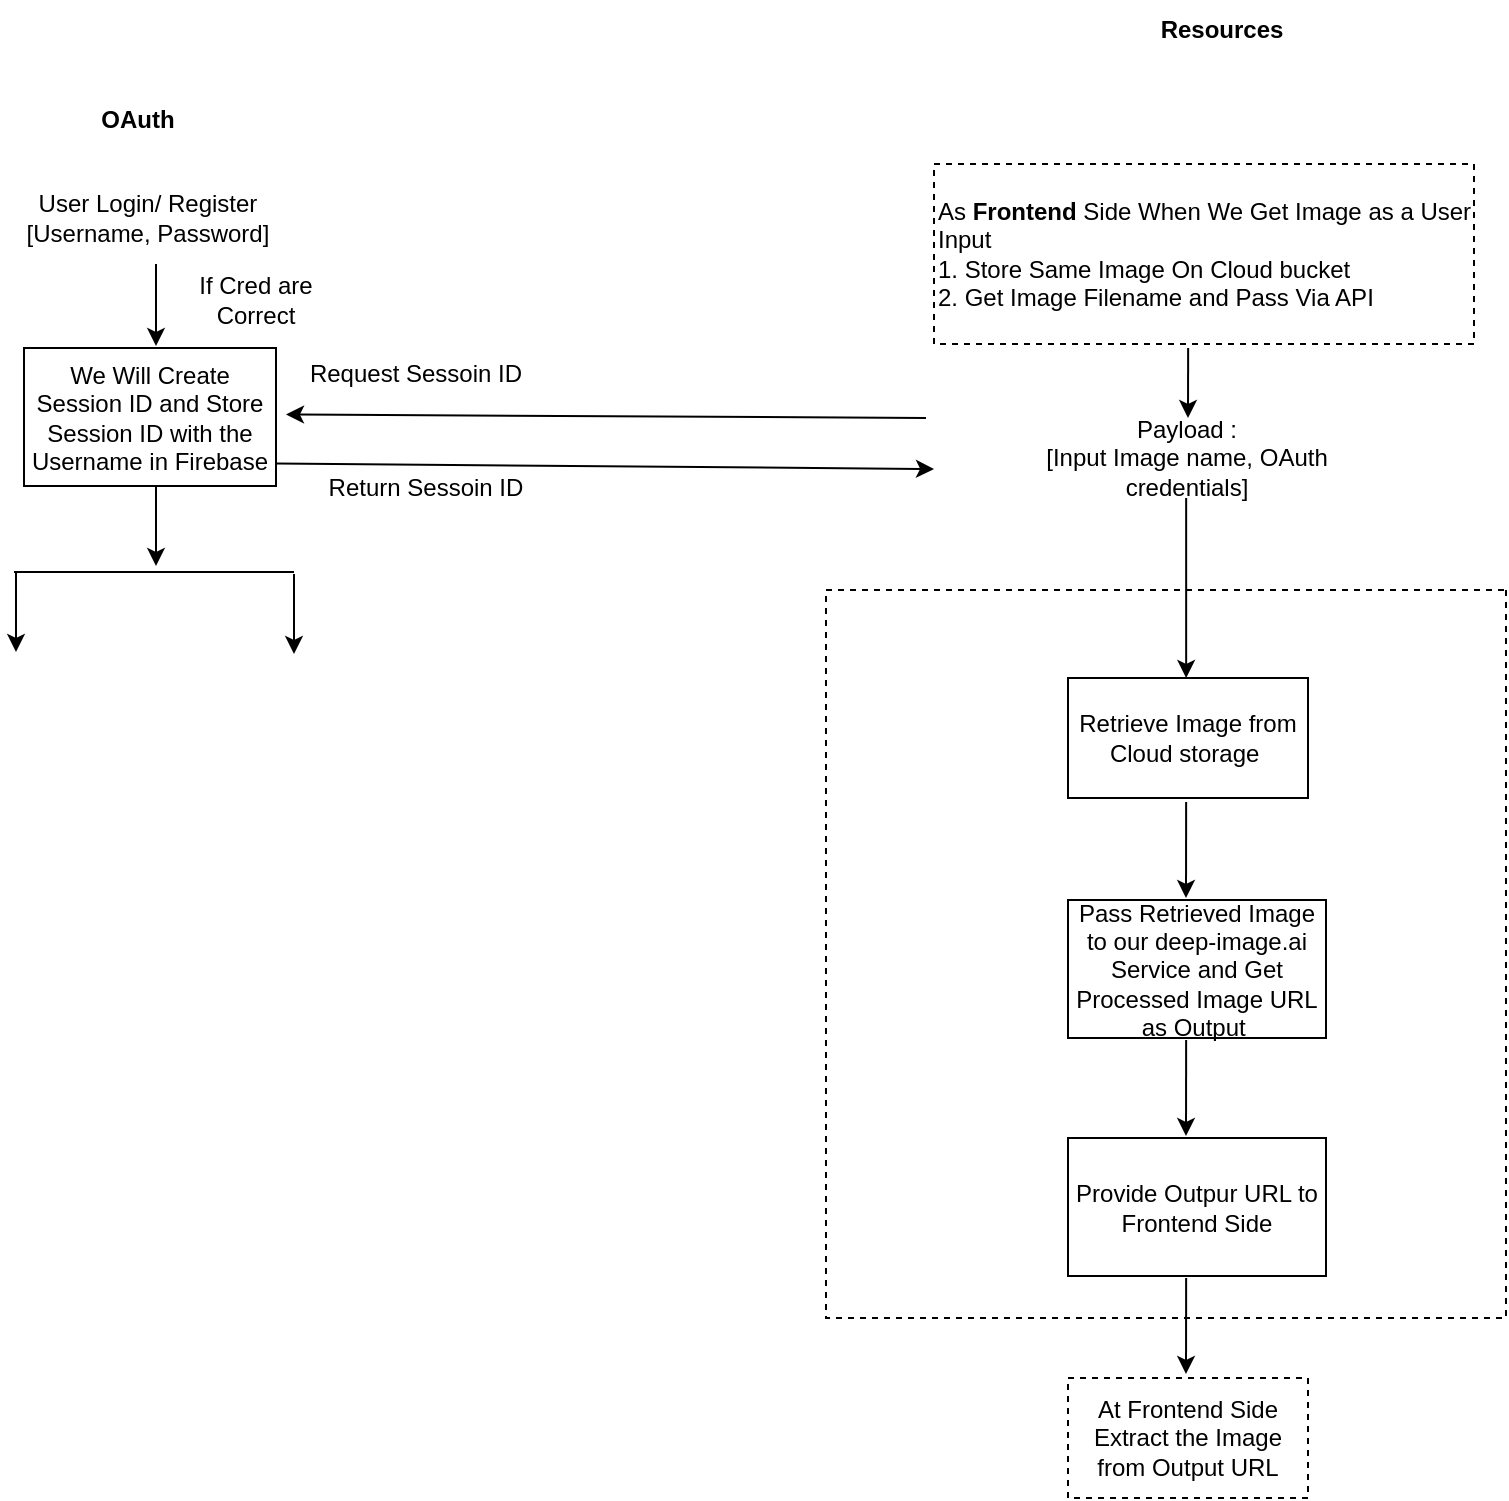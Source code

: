 <mxfile version="26.0.10">
  <diagram name="Page-1" id="K4-uMQUCCdzaDDjiR1Aa">
    <mxGraphModel dx="2247" dy="1954" grid="1" gridSize="10" guides="1" tooltips="1" connect="1" arrows="1" fold="1" page="1" pageScale="1" pageWidth="827" pageHeight="1169" math="0" shadow="0">
      <root>
        <mxCell id="0" />
        <mxCell id="1" parent="0" />
        <mxCell id="S0pkvh6AxldaCvJyQXTE-1" value="" style="rounded=0;whiteSpace=wrap;html=1;direction=south;dashed=1;" vertex="1" parent="1">
          <mxGeometry x="270" y="156" width="340" height="364" as="geometry" />
        </mxCell>
        <mxCell id="S0pkvh6AxldaCvJyQXTE-2" value="Payload :&lt;div&gt;[Input Image name, OAuth credentials]&lt;/div&gt;" style="text;html=1;align=center;verticalAlign=middle;whiteSpace=wrap;rounded=0;" vertex="1" parent="1">
          <mxGeometry x="351" y="75" width="199" height="30" as="geometry" />
        </mxCell>
        <mxCell id="S0pkvh6AxldaCvJyQXTE-4" value="" style="endArrow=classic;html=1;rounded=0;" edge="1" parent="1">
          <mxGeometry width="50" height="50" relative="1" as="geometry">
            <mxPoint x="450.08" y="110" as="sourcePoint" />
            <mxPoint x="450.08" y="200" as="targetPoint" />
          </mxGeometry>
        </mxCell>
        <mxCell id="S0pkvh6AxldaCvJyQXTE-5" value="Retrieve Image from Cloud storage&amp;nbsp;" style="rounded=0;whiteSpace=wrap;html=1;" vertex="1" parent="1">
          <mxGeometry x="391" y="200" width="120" height="60" as="geometry" />
        </mxCell>
        <mxCell id="S0pkvh6AxldaCvJyQXTE-6" value="As &lt;b&gt;Frontend&lt;/b&gt; Side When We Get Image as a User Input&lt;div&gt;1. Store Same Image On Cloud bucket&lt;/div&gt;&lt;div&gt;2. Get Image Filename and Pass Via API&lt;/div&gt;" style="rounded=0;whiteSpace=wrap;html=1;align=left;dashed=1;" vertex="1" parent="1">
          <mxGeometry x="324" y="-57" width="270" height="90" as="geometry" />
        </mxCell>
        <mxCell id="S0pkvh6AxldaCvJyQXTE-7" value="" style="endArrow=classic;html=1;rounded=0;" edge="1" parent="1">
          <mxGeometry width="50" height="50" relative="1" as="geometry">
            <mxPoint x="451.08" y="35" as="sourcePoint" />
            <mxPoint x="451" y="70" as="targetPoint" />
          </mxGeometry>
        </mxCell>
        <mxCell id="S0pkvh6AxldaCvJyQXTE-8" value="" style="endArrow=classic;html=1;rounded=0;" edge="1" parent="1">
          <mxGeometry width="50" height="50" relative="1" as="geometry">
            <mxPoint x="450.08" y="262" as="sourcePoint" />
            <mxPoint x="450" y="310" as="targetPoint" />
          </mxGeometry>
        </mxCell>
        <mxCell id="S0pkvh6AxldaCvJyQXTE-9" value="Pass Retrieved Image to our deep-image.ai Service and Get Processed Image URL as Output&amp;nbsp;" style="rounded=0;whiteSpace=wrap;html=1;" vertex="1" parent="1">
          <mxGeometry x="391" y="311" width="129" height="69" as="geometry" />
        </mxCell>
        <mxCell id="S0pkvh6AxldaCvJyQXTE-10" value="" style="endArrow=classic;html=1;rounded=0;" edge="1" parent="1">
          <mxGeometry width="50" height="50" relative="1" as="geometry">
            <mxPoint x="450.08" y="381" as="sourcePoint" />
            <mxPoint x="450" y="429" as="targetPoint" />
          </mxGeometry>
        </mxCell>
        <mxCell id="S0pkvh6AxldaCvJyQXTE-11" value="Provide Outpur URL to Frontend Side" style="rounded=0;whiteSpace=wrap;html=1;" vertex="1" parent="1">
          <mxGeometry x="391" y="430" width="129" height="69" as="geometry" />
        </mxCell>
        <mxCell id="S0pkvh6AxldaCvJyQXTE-12" value="" style="endArrow=classic;html=1;rounded=0;" edge="1" parent="1">
          <mxGeometry width="50" height="50" relative="1" as="geometry">
            <mxPoint x="450.08" y="500" as="sourcePoint" />
            <mxPoint x="450" y="548" as="targetPoint" />
          </mxGeometry>
        </mxCell>
        <mxCell id="S0pkvh6AxldaCvJyQXTE-13" value="At Frontend Side Extract the Image from Output URL" style="rounded=0;whiteSpace=wrap;html=1;dashed=1;" vertex="1" parent="1">
          <mxGeometry x="391" y="550" width="120" height="60" as="geometry" />
        </mxCell>
        <mxCell id="S0pkvh6AxldaCvJyQXTE-14" value="&lt;b&gt;Resources&lt;/b&gt;" style="text;html=1;align=center;verticalAlign=middle;whiteSpace=wrap;rounded=0;" vertex="1" parent="1">
          <mxGeometry x="438" y="-139" width="60" height="30" as="geometry" />
        </mxCell>
        <mxCell id="S0pkvh6AxldaCvJyQXTE-15" value="&lt;b&gt;OAuth&lt;/b&gt;" style="text;html=1;align=center;verticalAlign=middle;whiteSpace=wrap;rounded=0;" vertex="1" parent="1">
          <mxGeometry x="-104" y="-94" width="60" height="30" as="geometry" />
        </mxCell>
        <mxCell id="S0pkvh6AxldaCvJyQXTE-16" value="User Login/ Register&lt;div&gt;[Username, Password]&lt;/div&gt;" style="text;html=1;align=center;verticalAlign=middle;whiteSpace=wrap;rounded=0;" vertex="1" parent="1">
          <mxGeometry x="-134" y="-45" width="130" height="30" as="geometry" />
        </mxCell>
        <mxCell id="S0pkvh6AxldaCvJyQXTE-17" value="" style="endArrow=classic;html=1;rounded=0;" edge="1" parent="1">
          <mxGeometry width="50" height="50" relative="1" as="geometry">
            <mxPoint x="-65" y="-7" as="sourcePoint" />
            <mxPoint x="-65" y="34" as="targetPoint" />
          </mxGeometry>
        </mxCell>
        <mxCell id="S0pkvh6AxldaCvJyQXTE-20" value="If Cred are Correct" style="text;html=1;align=center;verticalAlign=middle;whiteSpace=wrap;rounded=0;" vertex="1" parent="1">
          <mxGeometry x="-65" y="-4" width="100" height="30" as="geometry" />
        </mxCell>
        <mxCell id="S0pkvh6AxldaCvJyQXTE-21" value="We Will Create Session ID and Store Session ID with the Username in Firebase" style="rounded=0;whiteSpace=wrap;html=1;" vertex="1" parent="1">
          <mxGeometry x="-131" y="35" width="126" height="69" as="geometry" />
        </mxCell>
        <mxCell id="S0pkvh6AxldaCvJyQXTE-22" value="" style="endArrow=classic;html=1;rounded=0;" edge="1" parent="1">
          <mxGeometry width="50" height="50" relative="1" as="geometry">
            <mxPoint x="-65" y="104" as="sourcePoint" />
            <mxPoint x="-65" y="144" as="targetPoint" />
          </mxGeometry>
        </mxCell>
        <mxCell id="S0pkvh6AxldaCvJyQXTE-23" value="" style="endArrow=none;html=1;rounded=0;" edge="1" parent="1">
          <mxGeometry width="50" height="50" relative="1" as="geometry">
            <mxPoint x="-136" y="147" as="sourcePoint" />
            <mxPoint x="4" y="147" as="targetPoint" />
          </mxGeometry>
        </mxCell>
        <mxCell id="S0pkvh6AxldaCvJyQXTE-24" value="" style="endArrow=classic;html=1;rounded=0;" edge="1" parent="1">
          <mxGeometry width="50" height="50" relative="1" as="geometry">
            <mxPoint x="-135" y="147" as="sourcePoint" />
            <mxPoint x="-135" y="187" as="targetPoint" />
          </mxGeometry>
        </mxCell>
        <mxCell id="S0pkvh6AxldaCvJyQXTE-25" value="" style="endArrow=classic;html=1;rounded=0;" edge="1" parent="1">
          <mxGeometry width="50" height="50" relative="1" as="geometry">
            <mxPoint x="4" y="148" as="sourcePoint" />
            <mxPoint x="4" y="188" as="targetPoint" />
          </mxGeometry>
        </mxCell>
        <mxCell id="S0pkvh6AxldaCvJyQXTE-26" value="" style="endArrow=classic;html=1;rounded=0;exitX=1;exitY=0.75;exitDx=0;exitDy=0;" edge="1" parent="1">
          <mxGeometry width="50" height="50" relative="1" as="geometry">
            <mxPoint x="-5" y="92.75" as="sourcePoint" />
            <mxPoint x="324" y="95.5" as="targetPoint" />
          </mxGeometry>
        </mxCell>
        <mxCell id="S0pkvh6AxldaCvJyQXTE-27" value="" style="endArrow=classic;html=1;rounded=0;" edge="1" parent="1">
          <mxGeometry width="50" height="50" relative="1" as="geometry">
            <mxPoint x="320" y="70" as="sourcePoint" />
            <mxPoint y="68.25" as="targetPoint" />
          </mxGeometry>
        </mxCell>
        <mxCell id="S0pkvh6AxldaCvJyQXTE-28" value="Request Sessoin ID" style="text;html=1;align=center;verticalAlign=middle;whiteSpace=wrap;rounded=0;" vertex="1" parent="1">
          <mxGeometry x="-5" y="33" width="140" height="30" as="geometry" />
        </mxCell>
        <mxCell id="S0pkvh6AxldaCvJyQXTE-32" value="Return Sessoin ID" style="text;html=1;align=center;verticalAlign=middle;whiteSpace=wrap;rounded=0;" vertex="1" parent="1">
          <mxGeometry y="90" width="140" height="30" as="geometry" />
        </mxCell>
      </root>
    </mxGraphModel>
  </diagram>
</mxfile>
